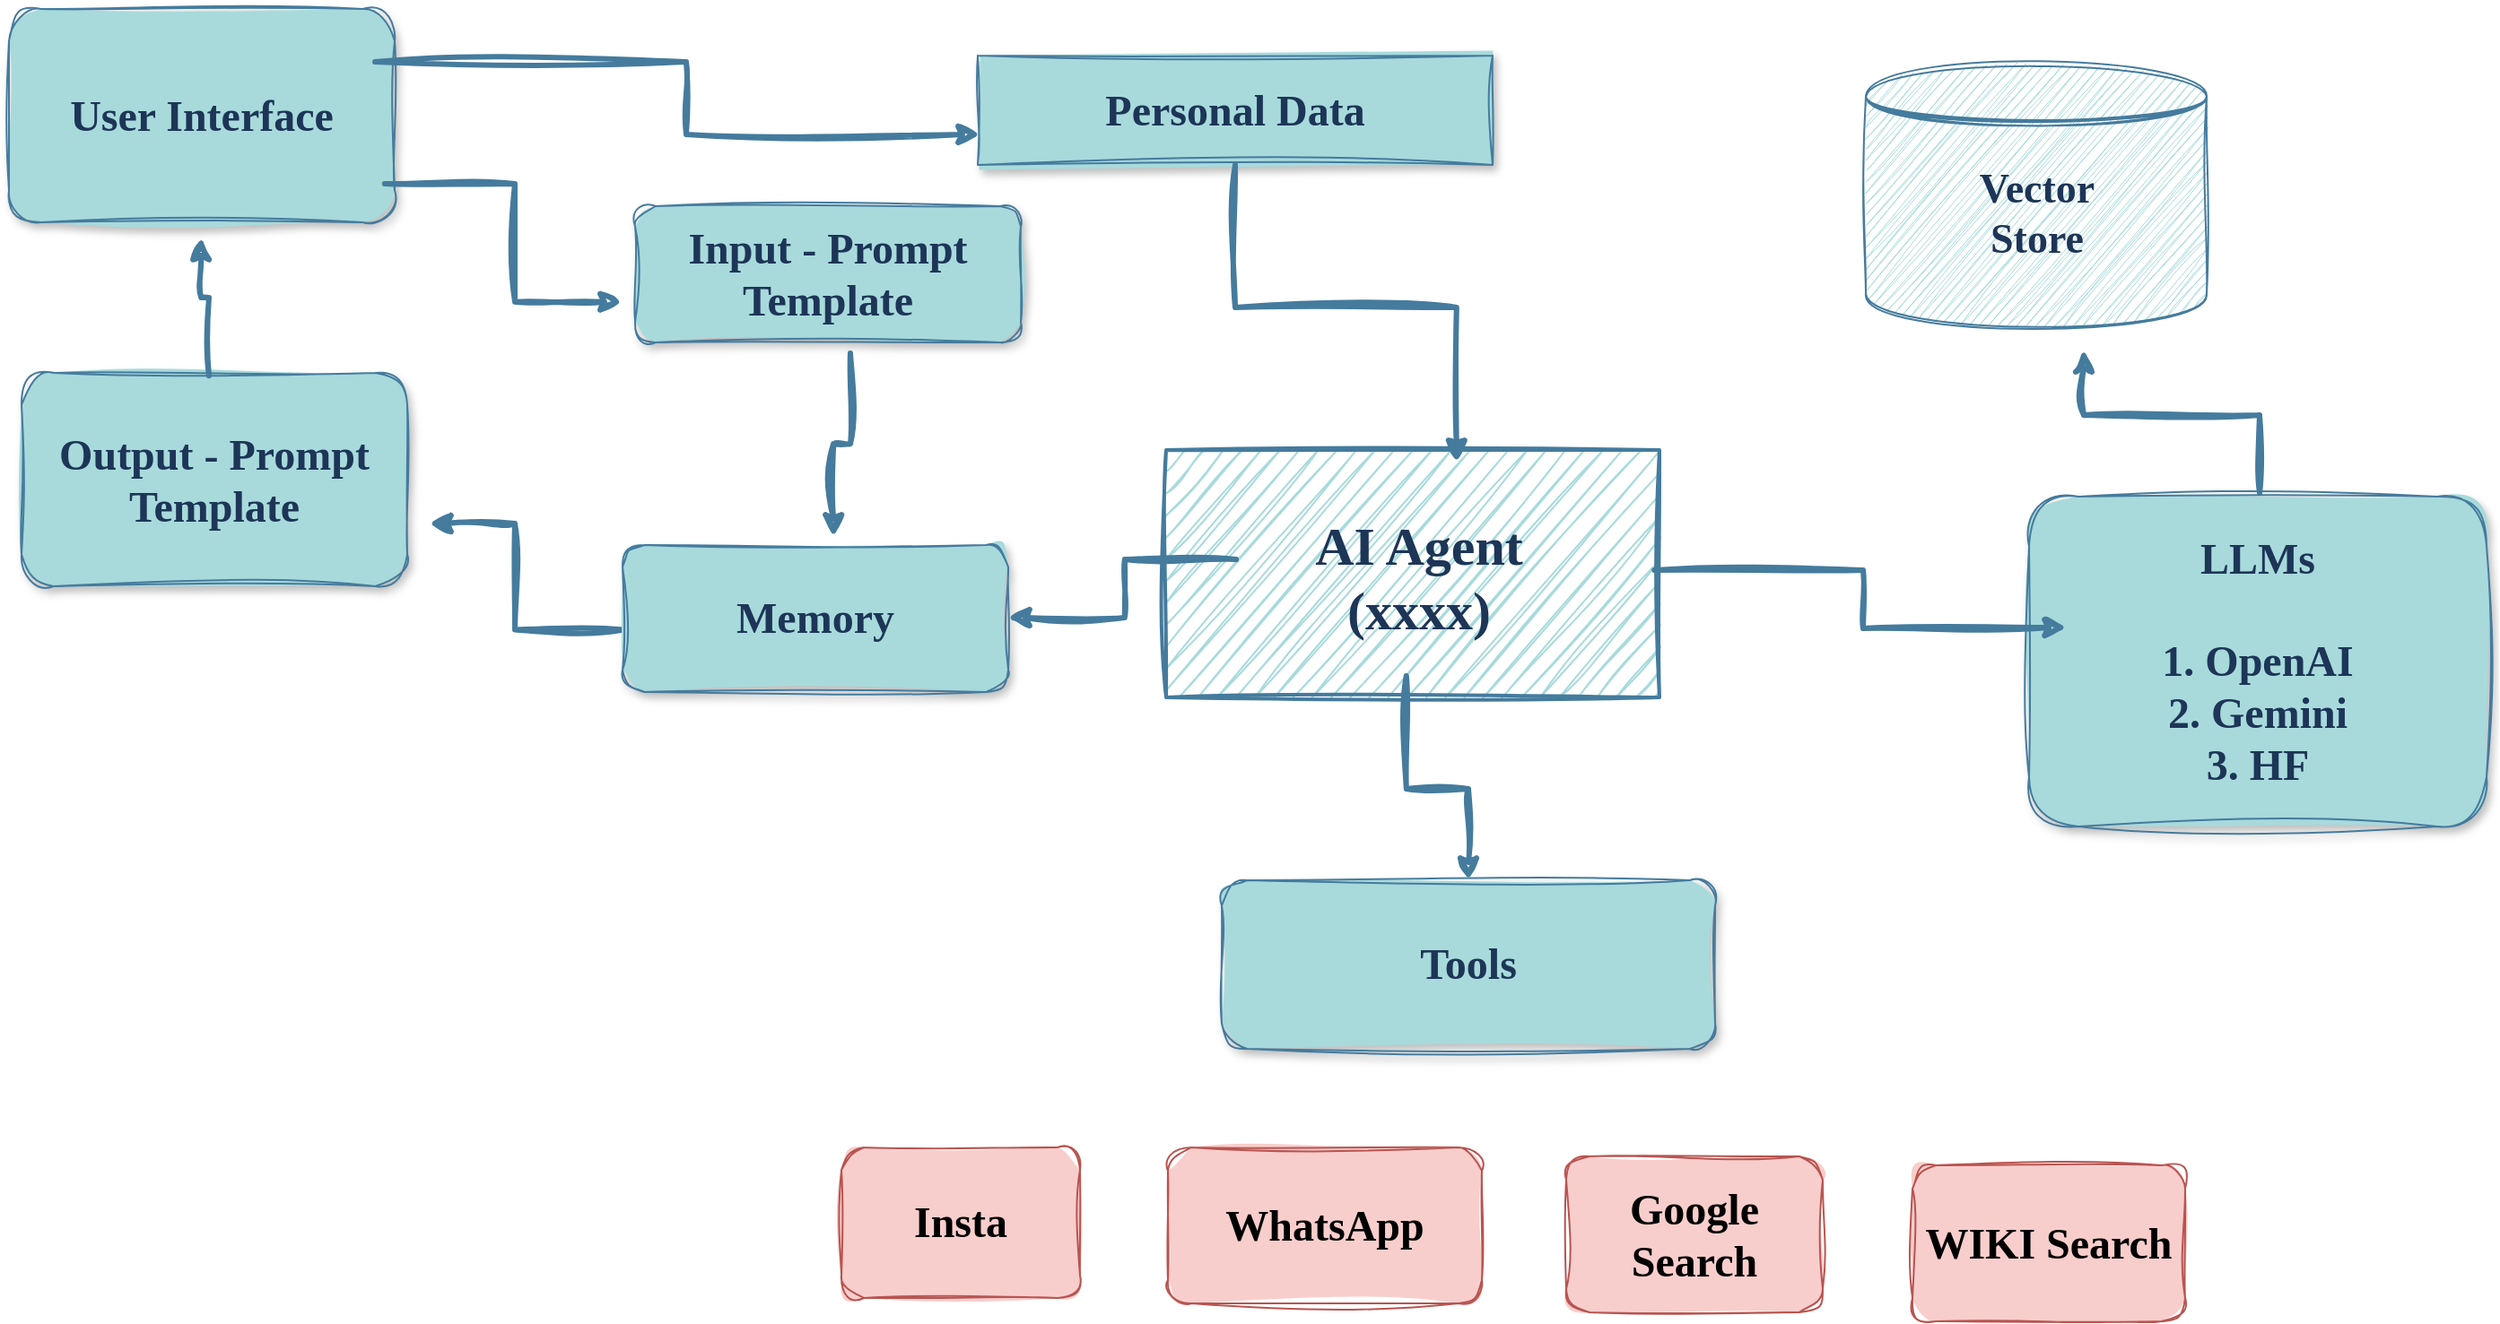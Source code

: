<mxfile version="26.1.1">
  <diagram name="Page-1" id="c7558073-3199-34d8-9f00-42111426c3f3">
    <mxGraphModel dx="2190" dy="1100" grid="0" gridSize="10" guides="0" tooltips="1" connect="0" arrows="0" fold="1" page="1" pageScale="1" pageWidth="850" pageHeight="1100" background="none" math="0" shadow="0" adaptiveColors="auto">
      <root>
        <object label="" id="0">
          <mxCell />
        </object>
        <mxCell id="1" parent="0" />
        <mxCell id="TeiEiH09iCQTftUvuPfI-18" value="" style="group;labelBackgroundColor=none;fontColor=#1D3557;sketch=1;curveFitting=1;jiggle=2;rounded=1;" vertex="1" connectable="0" parent="1">
          <mxGeometry x="736" y="334" width="275" height="138" as="geometry" />
        </mxCell>
        <mxCell id="TeiEiH09iCQTftUvuPfI-15" value="" style="rounded=0;whiteSpace=wrap;html=1;labelBackgroundColor=none;fillColor=#A8DADC;strokeColor=#457B9D;fontColor=#1D3557;glass=0;shadow=0;fontFamily=Helvetica;fillStyle=auto;strokeWidth=2;perimeterSpacing=1;imageAspect=0;fontSize=14;sketch=1;curveFitting=1;jiggle=2;" vertex="1" parent="TeiEiH09iCQTftUvuPfI-18">
          <mxGeometry width="275" height="138" as="geometry" />
        </mxCell>
        <mxCell id="TeiEiH09iCQTftUvuPfI-17" value="&lt;div&gt;AI Agent&lt;/div&gt;&lt;div&gt;(xxxx)&lt;br&gt;&lt;/div&gt;" style="text;html=1;align=center;verticalAlign=middle;whiteSpace=wrap;rounded=0;fontFamily=Comic Sans MS;fontColor=#1D3557;fontSize=30;fontStyle=1;labelBackgroundColor=none;sketch=1;curveFitting=1;jiggle=2;" vertex="1" parent="TeiEiH09iCQTftUvuPfI-18">
          <mxGeometry x="41.8" y="46.407" width="198.0" height="48.85" as="geometry" />
        </mxCell>
        <mxCell id="TeiEiH09iCQTftUvuPfI-22" value="Input - Prompt Template" style="text;html=1;align=center;verticalAlign=middle;whiteSpace=wrap;rounded=1;fontFamily=Comic Sans MS;fontSize=24;fontStyle=1;fillColor=#A8DADC;strokeColor=#457B9D;fillStyle=solid;shadow=1;labelBackgroundColor=none;fontColor=#1D3557;sketch=1;curveFitting=1;jiggle=2;" vertex="1" parent="1">
          <mxGeometry x="440" y="198" width="215" height="76" as="geometry" />
        </mxCell>
        <mxCell id="TeiEiH09iCQTftUvuPfI-23" value="Output - Prompt Template" style="text;html=1;align=center;verticalAlign=middle;whiteSpace=wrap;rounded=1;fontFamily=Comic Sans MS;fontSize=24;fontStyle=1;fillColor=#A8DADC;strokeColor=#457B9D;fillStyle=solid;shadow=1;labelBackgroundColor=none;fontColor=#1D3557;sketch=1;curveFitting=1;jiggle=2;" vertex="1" parent="1">
          <mxGeometry x="98" y="291" width="215" height="119" as="geometry" />
        </mxCell>
        <mxCell id="TeiEiH09iCQTftUvuPfI-24" value="User Interface" style="text;html=1;align=center;verticalAlign=middle;whiteSpace=wrap;rounded=1;fontFamily=Comic Sans MS;fontSize=24;fontStyle=1;fillColor=#A8DADC;strokeColor=#457B9D;fillStyle=solid;shadow=1;labelBackgroundColor=none;fontColor=#1D3557;sketch=1;curveFitting=1;jiggle=2;" vertex="1" parent="1">
          <mxGeometry x="91" y="88" width="215" height="119" as="geometry" />
        </mxCell>
        <object label="" text="Input - Prompt Template" id="TeiEiH09iCQTftUvuPfI-25">
          <mxCell style="edgeStyle=orthogonalEdgeStyle;rounded=0;orthogonalLoop=1;jettySize=auto;html=1;exitX=0.974;exitY=0.819;exitDx=0;exitDy=0;entryX=-0.033;entryY=0.702;entryDx=0;entryDy=0;strokeColor=#457B9D;fontColor=default;fillColor=#A8DADC;strokeWidth=3;labelBackgroundColor=none;entryPerimeter=0;exitPerimeter=0;sketch=1;curveFitting=1;jiggle=2;" edge="1" parent="1" source="TeiEiH09iCQTftUvuPfI-24" target="TeiEiH09iCQTftUvuPfI-22">
            <mxGeometry relative="1" as="geometry">
              <mxPoint x="908" y="384" as="sourcePoint" />
              <mxPoint x="451" y="478" as="targetPoint" />
            </mxGeometry>
          </mxCell>
        </object>
        <object label="" text="Input - Prompt Template" id="TeiEiH09iCQTftUvuPfI-26">
          <mxCell style="edgeStyle=orthogonalEdgeStyle;rounded=0;orthogonalLoop=1;jettySize=auto;html=1;exitX=0.558;exitY=1.079;exitDx=0;exitDy=0;strokeColor=#457B9D;fontColor=default;fillColor=#A8DADC;strokeWidth=3;labelBackgroundColor=none;exitPerimeter=0;entryX=0.547;entryY=-0.055;entryDx=0;entryDy=0;entryPerimeter=0;sketch=1;curveFitting=1;jiggle=2;" edge="1" parent="1" source="TeiEiH09iCQTftUvuPfI-22" target="TeiEiH09iCQTftUvuPfI-39">
            <mxGeometry relative="1" as="geometry">
              <mxPoint x="458" y="537" as="sourcePoint" />
              <mxPoint x="758" y="593" as="targetPoint" />
            </mxGeometry>
          </mxCell>
        </object>
        <object label="" text="Input - Prompt Template" id="TeiEiH09iCQTftUvuPfI-27">
          <mxCell style="edgeStyle=orthogonalEdgeStyle;rounded=0;orthogonalLoop=1;jettySize=auto;html=1;exitX=0.002;exitY=0.576;exitDx=0;exitDy=0;strokeColor=#457B9D;fontColor=default;fillColor=#A8DADC;strokeWidth=3;labelBackgroundColor=none;exitPerimeter=0;entryX=1.056;entryY=0.706;entryDx=0;entryDy=0;entryPerimeter=0;sketch=1;curveFitting=1;jiggle=2;" edge="1" parent="1" source="TeiEiH09iCQTftUvuPfI-39" target="TeiEiH09iCQTftUvuPfI-23">
            <mxGeometry relative="1" as="geometry">
              <mxPoint x="453" y="691" as="sourcePoint" />
              <mxPoint x="639" y="787" as="targetPoint" />
            </mxGeometry>
          </mxCell>
        </object>
        <object label="" text="Input - Prompt Template" id="TeiEiH09iCQTftUvuPfI-30">
          <mxCell style="edgeStyle=orthogonalEdgeStyle;rounded=0;orthogonalLoop=1;jettySize=auto;html=1;exitX=0.486;exitY=0.013;exitDx=0;exitDy=0;strokeColor=#457B9D;fontColor=default;fillColor=#A8DADC;strokeWidth=3;labelBackgroundColor=none;exitPerimeter=0;entryX=0.498;entryY=1.071;entryDx=0;entryDy=0;entryPerimeter=0;sketch=1;curveFitting=1;jiggle=2;" edge="1" parent="1" source="TeiEiH09iCQTftUvuPfI-23" target="TeiEiH09iCQTftUvuPfI-24">
            <mxGeometry relative="1" as="geometry">
              <mxPoint x="280" y="154" as="sourcePoint" />
              <mxPoint x="545" y="910" as="targetPoint" />
            </mxGeometry>
          </mxCell>
        </object>
        <mxCell id="TeiEiH09iCQTftUvuPfI-31" value="&lt;div&gt;LLMs&lt;/div&gt;&lt;div&gt;&lt;br&gt;&lt;/div&gt;&lt;div&gt;1. OpenAI&lt;/div&gt;&lt;div&gt;2. Gemini&lt;/div&gt;&lt;div&gt;3. HF&lt;br&gt;&lt;/div&gt;" style="text;html=1;align=center;verticalAlign=middle;whiteSpace=wrap;rounded=1;fontFamily=Comic Sans MS;fontSize=24;fontStyle=1;fillColor=#A8DADC;strokeColor=#457B9D;fillStyle=solid;shadow=1;labelBackgroundColor=none;fontColor=#1D3557;sketch=1;curveFitting=1;jiggle=2;" vertex="1" parent="1">
          <mxGeometry x="1217" y="360" width="255" height="184" as="geometry" />
        </mxCell>
        <mxCell id="TeiEiH09iCQTftUvuPfI-32" value="Personal Data" style="text;html=1;align=center;verticalAlign=middle;whiteSpace=wrap;rounded=0;fontFamily=Comic Sans MS;fontSize=24;fontStyle=1;fillColor=#A8DADC;strokeColor=#457B9D;fillStyle=solid;shadow=1;labelBackgroundColor=none;fontColor=#1D3557;sketch=1;curveFitting=1;jiggle=2;" vertex="1" parent="1">
          <mxGeometry x="631" y="114" width="287" height="61" as="geometry" />
        </mxCell>
        <object label="" text="Input - Prompt Template" id="TeiEiH09iCQTftUvuPfI-34">
          <mxCell style="edgeStyle=orthogonalEdgeStyle;rounded=0;orthogonalLoop=1;jettySize=auto;html=1;entryX=0.005;entryY=0.721;entryDx=0;entryDy=0;strokeColor=#457B9D;fontColor=default;fillColor=#A8DADC;strokeWidth=3;labelBackgroundColor=none;entryPerimeter=0;sketch=1;curveFitting=1;jiggle=2;exitX=0.949;exitY=0.248;exitDx=0;exitDy=0;exitPerimeter=0;" edge="1" parent="1" source="TeiEiH09iCQTftUvuPfI-24" target="TeiEiH09iCQTftUvuPfI-32">
            <mxGeometry relative="1" as="geometry">
              <mxPoint x="280" y="154" as="sourcePoint" />
              <mxPoint x="375" y="218" as="targetPoint" />
            </mxGeometry>
          </mxCell>
        </object>
        <object label="" text="Input - Prompt Template" id="TeiEiH09iCQTftUvuPfI-35">
          <mxCell style="edgeStyle=orthogonalEdgeStyle;rounded=0;orthogonalLoop=1;jettySize=auto;html=1;entryX=0.588;entryY=0.057;entryDx=0;entryDy=0;strokeColor=#457B9D;fontColor=default;fillColor=#A8DADC;strokeWidth=3;labelBackgroundColor=none;entryPerimeter=0;sketch=1;curveFitting=1;jiggle=2;" edge="1" parent="1" source="TeiEiH09iCQTftUvuPfI-32" target="TeiEiH09iCQTftUvuPfI-15">
            <mxGeometry relative="1" as="geometry">
              <mxPoint x="818" y="710" as="sourcePoint" />
              <mxPoint x="1195" y="703" as="targetPoint" />
            </mxGeometry>
          </mxCell>
        </object>
        <object label="" text="Input - Prompt Template" id="TeiEiH09iCQTftUvuPfI-36">
          <mxCell style="edgeStyle=orthogonalEdgeStyle;rounded=0;orthogonalLoop=1;jettySize=auto;html=1;exitX=0.986;exitY=0.486;exitDx=0;exitDy=0;strokeColor=#457B9D;fontColor=default;fillColor=#A8DADC;strokeWidth=3;labelBackgroundColor=none;exitPerimeter=0;sketch=1;curveFitting=1;jiggle=2;" edge="1" parent="1" source="TeiEiH09iCQTftUvuPfI-15">
            <mxGeometry relative="1" as="geometry">
              <mxPoint x="1003" y="387" as="sourcePoint" />
              <mxPoint x="1238" y="433" as="targetPoint" />
            </mxGeometry>
          </mxCell>
        </object>
        <mxCell id="TeiEiH09iCQTftUvuPfI-38" value="" style="group;rounded=0;labelBackgroundColor=none;fontColor=#1D3557;sketch=1;curveFitting=1;jiggle=2;" vertex="1" connectable="0" parent="1">
          <mxGeometry x="1126" y="118" width="190" height="151" as="geometry" />
        </mxCell>
        <mxCell id="TeiEiH09iCQTftUvuPfI-33" value="" style="shape=datastore;whiteSpace=wrap;html=1;hachureGap=4;strokeColor=#457B9D;fontFamily=Architects Daughter;fontSource=https%3A%2F%2Ffonts.googleapis.com%2Fcss%3Ffamily%3DArchitects%2BDaughter;fontColor=#1D3557;fillColor=#A8DADC;labelBackgroundColor=none;sketch=1;curveFitting=1;jiggle=2;rounded=0;" vertex="1" parent="TeiEiH09iCQTftUvuPfI-38">
          <mxGeometry width="190" height="148" as="geometry" />
        </mxCell>
        <mxCell id="TeiEiH09iCQTftUvuPfI-37" value="Vector Store" style="text;html=1;align=center;verticalAlign=middle;whiteSpace=wrap;rounded=0;fontFamily=Comic Sans MS;strokeColor=none;fontSize=23;fontStyle=1;labelBackgroundColor=none;fontColor=#1D3557;sketch=1;curveFitting=1;jiggle=2;" vertex="1" parent="TeiEiH09iCQTftUvuPfI-38">
          <mxGeometry x="40" y="16" width="111" height="135" as="geometry" />
        </mxCell>
        <mxCell id="TeiEiH09iCQTftUvuPfI-39" value="Memory" style="text;html=1;align=center;verticalAlign=middle;whiteSpace=wrap;rounded=1;fontFamily=Comic Sans MS;fontSize=24;fontStyle=1;fillColor=#A8DADC;strokeColor=#457B9D;fillStyle=solid;shadow=1;labelBackgroundColor=none;fontColor=#1D3557;sketch=1;curveFitting=1;jiggle=2;" vertex="1" parent="1">
          <mxGeometry x="433" y="387" width="215" height="82" as="geometry" />
        </mxCell>
        <mxCell id="TeiEiH09iCQTftUvuPfI-40" value="Tools" style="text;html=1;align=center;verticalAlign=middle;whiteSpace=wrap;rounded=1;fontFamily=Comic Sans MS;fontSize=24;fontStyle=1;fillColor=#A8DADC;strokeColor=#457B9D;fillStyle=solid;shadow=1;labelBackgroundColor=none;fontColor=#1D3557;sketch=1;curveFitting=1;jiggle=2;" vertex="1" parent="1">
          <mxGeometry x="767" y="574" width="275" height="94" as="geometry" />
        </mxCell>
        <object label="" text="Input - Prompt Template" id="TeiEiH09iCQTftUvuPfI-41">
          <mxCell style="edgeStyle=orthogonalEdgeStyle;rounded=0;orthogonalLoop=1;jettySize=auto;html=1;strokeColor=#457B9D;fontColor=default;fillColor=#A8DADC;strokeWidth=3;labelBackgroundColor=none;entryX=0.998;entryY=0.494;entryDx=0;entryDy=0;entryPerimeter=0;sketch=1;curveFitting=1;jiggle=2;exitX=-0.014;exitY=0.299;exitDx=0;exitDy=0;exitPerimeter=0;" edge="1" parent="1" source="TeiEiH09iCQTftUvuPfI-17" target="TeiEiH09iCQTftUvuPfI-39">
            <mxGeometry relative="1" as="geometry">
              <mxPoint x="721" y="398" as="sourcePoint" />
              <mxPoint x="678" y="485" as="targetPoint" />
            </mxGeometry>
          </mxCell>
        </object>
        <object label="" text="Input - Prompt Template" id="TeiEiH09iCQTftUvuPfI-42">
          <mxCell style="edgeStyle=orthogonalEdgeStyle;rounded=0;orthogonalLoop=1;jettySize=auto;html=1;exitX=0.487;exitY=0.907;exitDx=0;exitDy=0;strokeColor=#457B9D;fontColor=default;fillColor=#A8DADC;strokeWidth=3;labelBackgroundColor=none;exitPerimeter=0;sketch=1;curveFitting=1;jiggle=2;" edge="1" parent="1" source="TeiEiH09iCQTftUvuPfI-15" target="TeiEiH09iCQTftUvuPfI-40">
            <mxGeometry relative="1" as="geometry">
              <mxPoint x="1008" y="699" as="sourcePoint" />
              <mxPoint x="1293" y="795" as="targetPoint" />
            </mxGeometry>
          </mxCell>
        </object>
        <object label="" text="Input - Prompt Template" id="TeiEiH09iCQTftUvuPfI-43">
          <mxCell style="edgeStyle=orthogonalEdgeStyle;rounded=0;orthogonalLoop=1;jettySize=auto;html=1;exitX=0.504;exitY=-0.011;exitDx=0;exitDy=0;entryX=0.734;entryY=1.067;entryDx=0;entryDy=0;strokeColor=#457B9D;fontColor=default;fillColor=#A8DADC;strokeWidth=3;labelBackgroundColor=none;entryPerimeter=0;exitPerimeter=0;jumpStyle=arc;sketch=1;curveFitting=1;jiggle=2;flowAnimation=0;" edge="1" parent="1" source="TeiEiH09iCQTftUvuPfI-31" target="TeiEiH09iCQTftUvuPfI-37">
            <mxGeometry relative="1" as="geometry">
              <mxPoint x="1078" y="344" as="sourcePoint" />
              <mxPoint x="1353" y="447" as="targetPoint" />
            </mxGeometry>
          </mxCell>
        </object>
        <mxCell id="TeiEiH09iCQTftUvuPfI-45" value="WIKI Search" style="text;html=1;align=center;verticalAlign=middle;whiteSpace=wrap;rounded=1;fontFamily=Comic Sans MS;fontSize=24;fontStyle=1;fillColor=#f8cecc;strokeColor=#b85450;fillStyle=solid;shadow=0;labelBackgroundColor=none;sketch=1;curveFitting=1;jiggle=2;glass=0;" vertex="1" parent="1">
          <mxGeometry x="1152" y="733" width="152" height="87" as="geometry" />
        </mxCell>
        <mxCell id="TeiEiH09iCQTftUvuPfI-46" value="Google Search" style="text;html=1;align=center;verticalAlign=middle;whiteSpace=wrap;rounded=1;fontFamily=Comic Sans MS;fontSize=24;fontStyle=1;fillColor=#f8cecc;strokeColor=#b85450;fillStyle=solid;shadow=0;labelBackgroundColor=none;sketch=1;curveFitting=1;jiggle=2;glass=0;" vertex="1" parent="1">
          <mxGeometry x="959" y="728" width="143" height="87" as="geometry" />
        </mxCell>
        <mxCell id="TeiEiH09iCQTftUvuPfI-47" value="WhatsApp" style="text;html=1;align=center;verticalAlign=middle;whiteSpace=wrap;rounded=1;fontFamily=Comic Sans MS;fontSize=24;fontStyle=1;fillColor=#f8cecc;strokeColor=#b85450;fillStyle=solid;shadow=0;labelBackgroundColor=none;sketch=1;curveFitting=1;jiggle=2;glass=0;" vertex="1" parent="1">
          <mxGeometry x="737" y="723" width="175" height="87" as="geometry" />
        </mxCell>
        <mxCell id="TeiEiH09iCQTftUvuPfI-48" value="Insta" style="text;html=1;align=center;verticalAlign=middle;whiteSpace=wrap;rounded=1;fontFamily=Comic Sans MS;fontSize=24;fontStyle=1;fillColor=#f8cecc;strokeColor=#b85450;fillStyle=solid;shadow=0;labelBackgroundColor=none;sketch=1;curveFitting=1;jiggle=2;glass=0;" vertex="1" parent="1">
          <mxGeometry x="555" y="723" width="133" height="84" as="geometry" />
        </mxCell>
      </root>
    </mxGraphModel>
  </diagram>
</mxfile>
